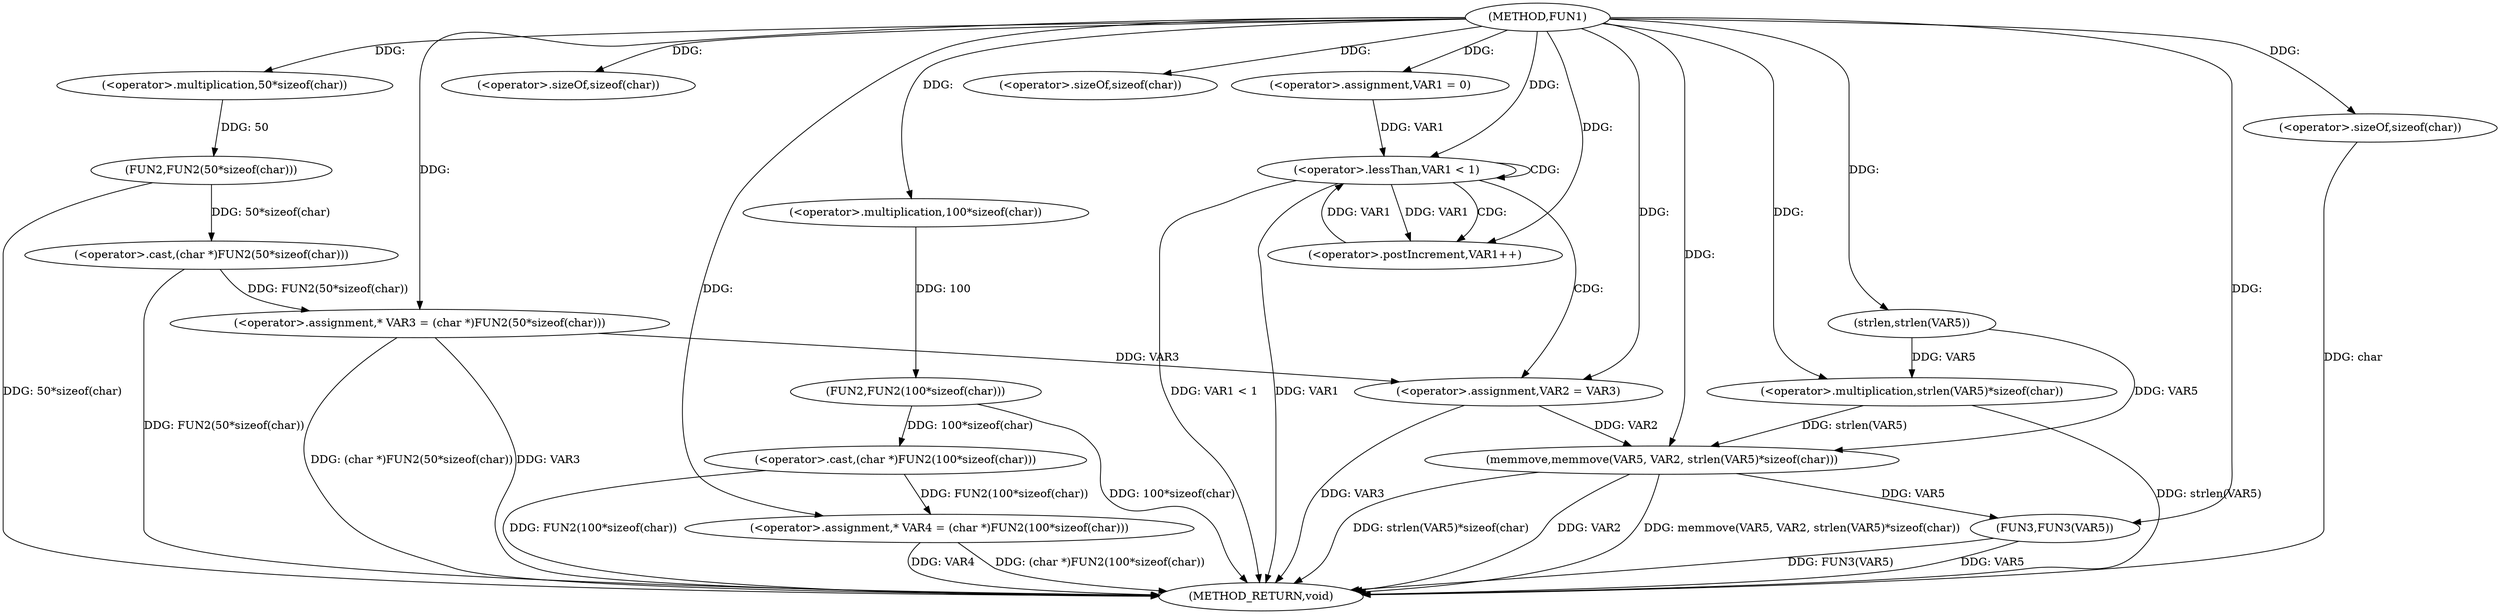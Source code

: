 digraph FUN1 {  
"1000100" [label = "(METHOD,FUN1)" ]
"1000149" [label = "(METHOD_RETURN,void)" ]
"1000105" [label = "(<operator>.assignment,* VAR3 = (char *)FUN2(50*sizeof(char)))" ]
"1000107" [label = "(<operator>.cast,(char *)FUN2(50*sizeof(char)))" ]
"1000109" [label = "(FUN2,FUN2(50*sizeof(char)))" ]
"1000110" [label = "(<operator>.multiplication,50*sizeof(char))" ]
"1000112" [label = "(<operator>.sizeOf,sizeof(char))" ]
"1000115" [label = "(<operator>.assignment,* VAR4 = (char *)FUN2(100*sizeof(char)))" ]
"1000117" [label = "(<operator>.cast,(char *)FUN2(100*sizeof(char)))" ]
"1000119" [label = "(FUN2,FUN2(100*sizeof(char)))" ]
"1000120" [label = "(<operator>.multiplication,100*sizeof(char))" ]
"1000122" [label = "(<operator>.sizeOf,sizeof(char))" ]
"1000125" [label = "(<operator>.assignment,VAR1 = 0)" ]
"1000128" [label = "(<operator>.lessThan,VAR1 < 1)" ]
"1000131" [label = "(<operator>.postIncrement,VAR1++)" ]
"1000134" [label = "(<operator>.assignment,VAR2 = VAR3)" ]
"1000139" [label = "(memmove,memmove(VAR5, VAR2, strlen(VAR5)*sizeof(char)))" ]
"1000142" [label = "(<operator>.multiplication,strlen(VAR5)*sizeof(char))" ]
"1000143" [label = "(strlen,strlen(VAR5))" ]
"1000145" [label = "(<operator>.sizeOf,sizeof(char))" ]
"1000147" [label = "(FUN3,FUN3(VAR5))" ]
  "1000115" -> "1000149"  [ label = "DDG: (char *)FUN2(100*sizeof(char))"] 
  "1000139" -> "1000149"  [ label = "DDG: strlen(VAR5)*sizeof(char)"] 
  "1000105" -> "1000149"  [ label = "DDG: (char *)FUN2(50*sizeof(char))"] 
  "1000147" -> "1000149"  [ label = "DDG: VAR5"] 
  "1000128" -> "1000149"  [ label = "DDG: VAR1 < 1"] 
  "1000117" -> "1000149"  [ label = "DDG: FUN2(100*sizeof(char))"] 
  "1000145" -> "1000149"  [ label = "DDG: char"] 
  "1000139" -> "1000149"  [ label = "DDG: VAR2"] 
  "1000139" -> "1000149"  [ label = "DDG: memmove(VAR5, VAR2, strlen(VAR5)*sizeof(char))"] 
  "1000128" -> "1000149"  [ label = "DDG: VAR1"] 
  "1000109" -> "1000149"  [ label = "DDG: 50*sizeof(char)"] 
  "1000119" -> "1000149"  [ label = "DDG: 100*sizeof(char)"] 
  "1000142" -> "1000149"  [ label = "DDG: strlen(VAR5)"] 
  "1000134" -> "1000149"  [ label = "DDG: VAR3"] 
  "1000147" -> "1000149"  [ label = "DDG: FUN3(VAR5)"] 
  "1000115" -> "1000149"  [ label = "DDG: VAR4"] 
  "1000105" -> "1000149"  [ label = "DDG: VAR3"] 
  "1000107" -> "1000149"  [ label = "DDG: FUN2(50*sizeof(char))"] 
  "1000107" -> "1000105"  [ label = "DDG: FUN2(50*sizeof(char))"] 
  "1000100" -> "1000105"  [ label = "DDG: "] 
  "1000109" -> "1000107"  [ label = "DDG: 50*sizeof(char)"] 
  "1000110" -> "1000109"  [ label = "DDG: 50"] 
  "1000100" -> "1000110"  [ label = "DDG: "] 
  "1000100" -> "1000112"  [ label = "DDG: "] 
  "1000117" -> "1000115"  [ label = "DDG: FUN2(100*sizeof(char))"] 
  "1000100" -> "1000115"  [ label = "DDG: "] 
  "1000119" -> "1000117"  [ label = "DDG: 100*sizeof(char)"] 
  "1000120" -> "1000119"  [ label = "DDG: 100"] 
  "1000100" -> "1000120"  [ label = "DDG: "] 
  "1000100" -> "1000122"  [ label = "DDG: "] 
  "1000100" -> "1000125"  [ label = "DDG: "] 
  "1000125" -> "1000128"  [ label = "DDG: VAR1"] 
  "1000131" -> "1000128"  [ label = "DDG: VAR1"] 
  "1000100" -> "1000128"  [ label = "DDG: "] 
  "1000128" -> "1000131"  [ label = "DDG: VAR1"] 
  "1000100" -> "1000131"  [ label = "DDG: "] 
  "1000105" -> "1000134"  [ label = "DDG: VAR3"] 
  "1000100" -> "1000134"  [ label = "DDG: "] 
  "1000143" -> "1000139"  [ label = "DDG: VAR5"] 
  "1000100" -> "1000139"  [ label = "DDG: "] 
  "1000134" -> "1000139"  [ label = "DDG: VAR2"] 
  "1000142" -> "1000139"  [ label = "DDG: strlen(VAR5)"] 
  "1000143" -> "1000142"  [ label = "DDG: VAR5"] 
  "1000100" -> "1000143"  [ label = "DDG: "] 
  "1000100" -> "1000142"  [ label = "DDG: "] 
  "1000100" -> "1000145"  [ label = "DDG: "] 
  "1000139" -> "1000147"  [ label = "DDG: VAR5"] 
  "1000100" -> "1000147"  [ label = "DDG: "] 
  "1000128" -> "1000128"  [ label = "CDG: "] 
  "1000128" -> "1000131"  [ label = "CDG: "] 
  "1000128" -> "1000134"  [ label = "CDG: "] 
}
